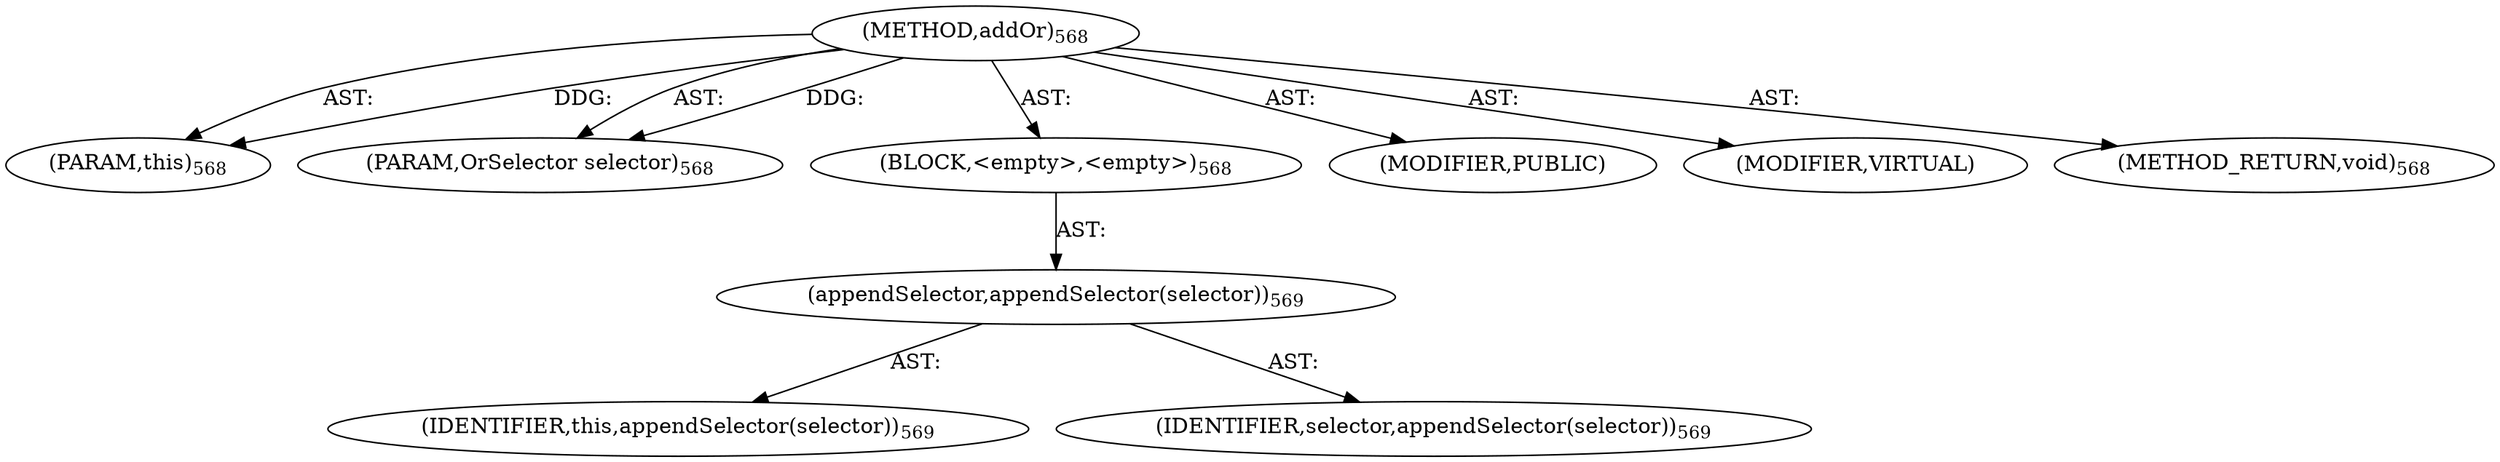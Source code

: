 digraph "addOr" {  
"111669149727" [label = <(METHOD,addOr)<SUB>568</SUB>> ]
"115964117021" [label = <(PARAM,this)<SUB>568</SUB>> ]
"115964117062" [label = <(PARAM,OrSelector selector)<SUB>568</SUB>> ]
"25769803858" [label = <(BLOCK,&lt;empty&gt;,&lt;empty&gt;)<SUB>568</SUB>> ]
"30064771441" [label = <(appendSelector,appendSelector(selector))<SUB>569</SUB>> ]
"68719476821" [label = <(IDENTIFIER,this,appendSelector(selector))<SUB>569</SUB>> ]
"68719477033" [label = <(IDENTIFIER,selector,appendSelector(selector))<SUB>569</SUB>> ]
"133143986245" [label = <(MODIFIER,PUBLIC)> ]
"133143986246" [label = <(MODIFIER,VIRTUAL)> ]
"128849018911" [label = <(METHOD_RETURN,void)<SUB>568</SUB>> ]
  "111669149727" -> "115964117021"  [ label = "AST: "] 
  "111669149727" -> "115964117062"  [ label = "AST: "] 
  "111669149727" -> "25769803858"  [ label = "AST: "] 
  "111669149727" -> "133143986245"  [ label = "AST: "] 
  "111669149727" -> "133143986246"  [ label = "AST: "] 
  "111669149727" -> "128849018911"  [ label = "AST: "] 
  "25769803858" -> "30064771441"  [ label = "AST: "] 
  "30064771441" -> "68719476821"  [ label = "AST: "] 
  "30064771441" -> "68719477033"  [ label = "AST: "] 
  "111669149727" -> "115964117021"  [ label = "DDG: "] 
  "111669149727" -> "115964117062"  [ label = "DDG: "] 
}
